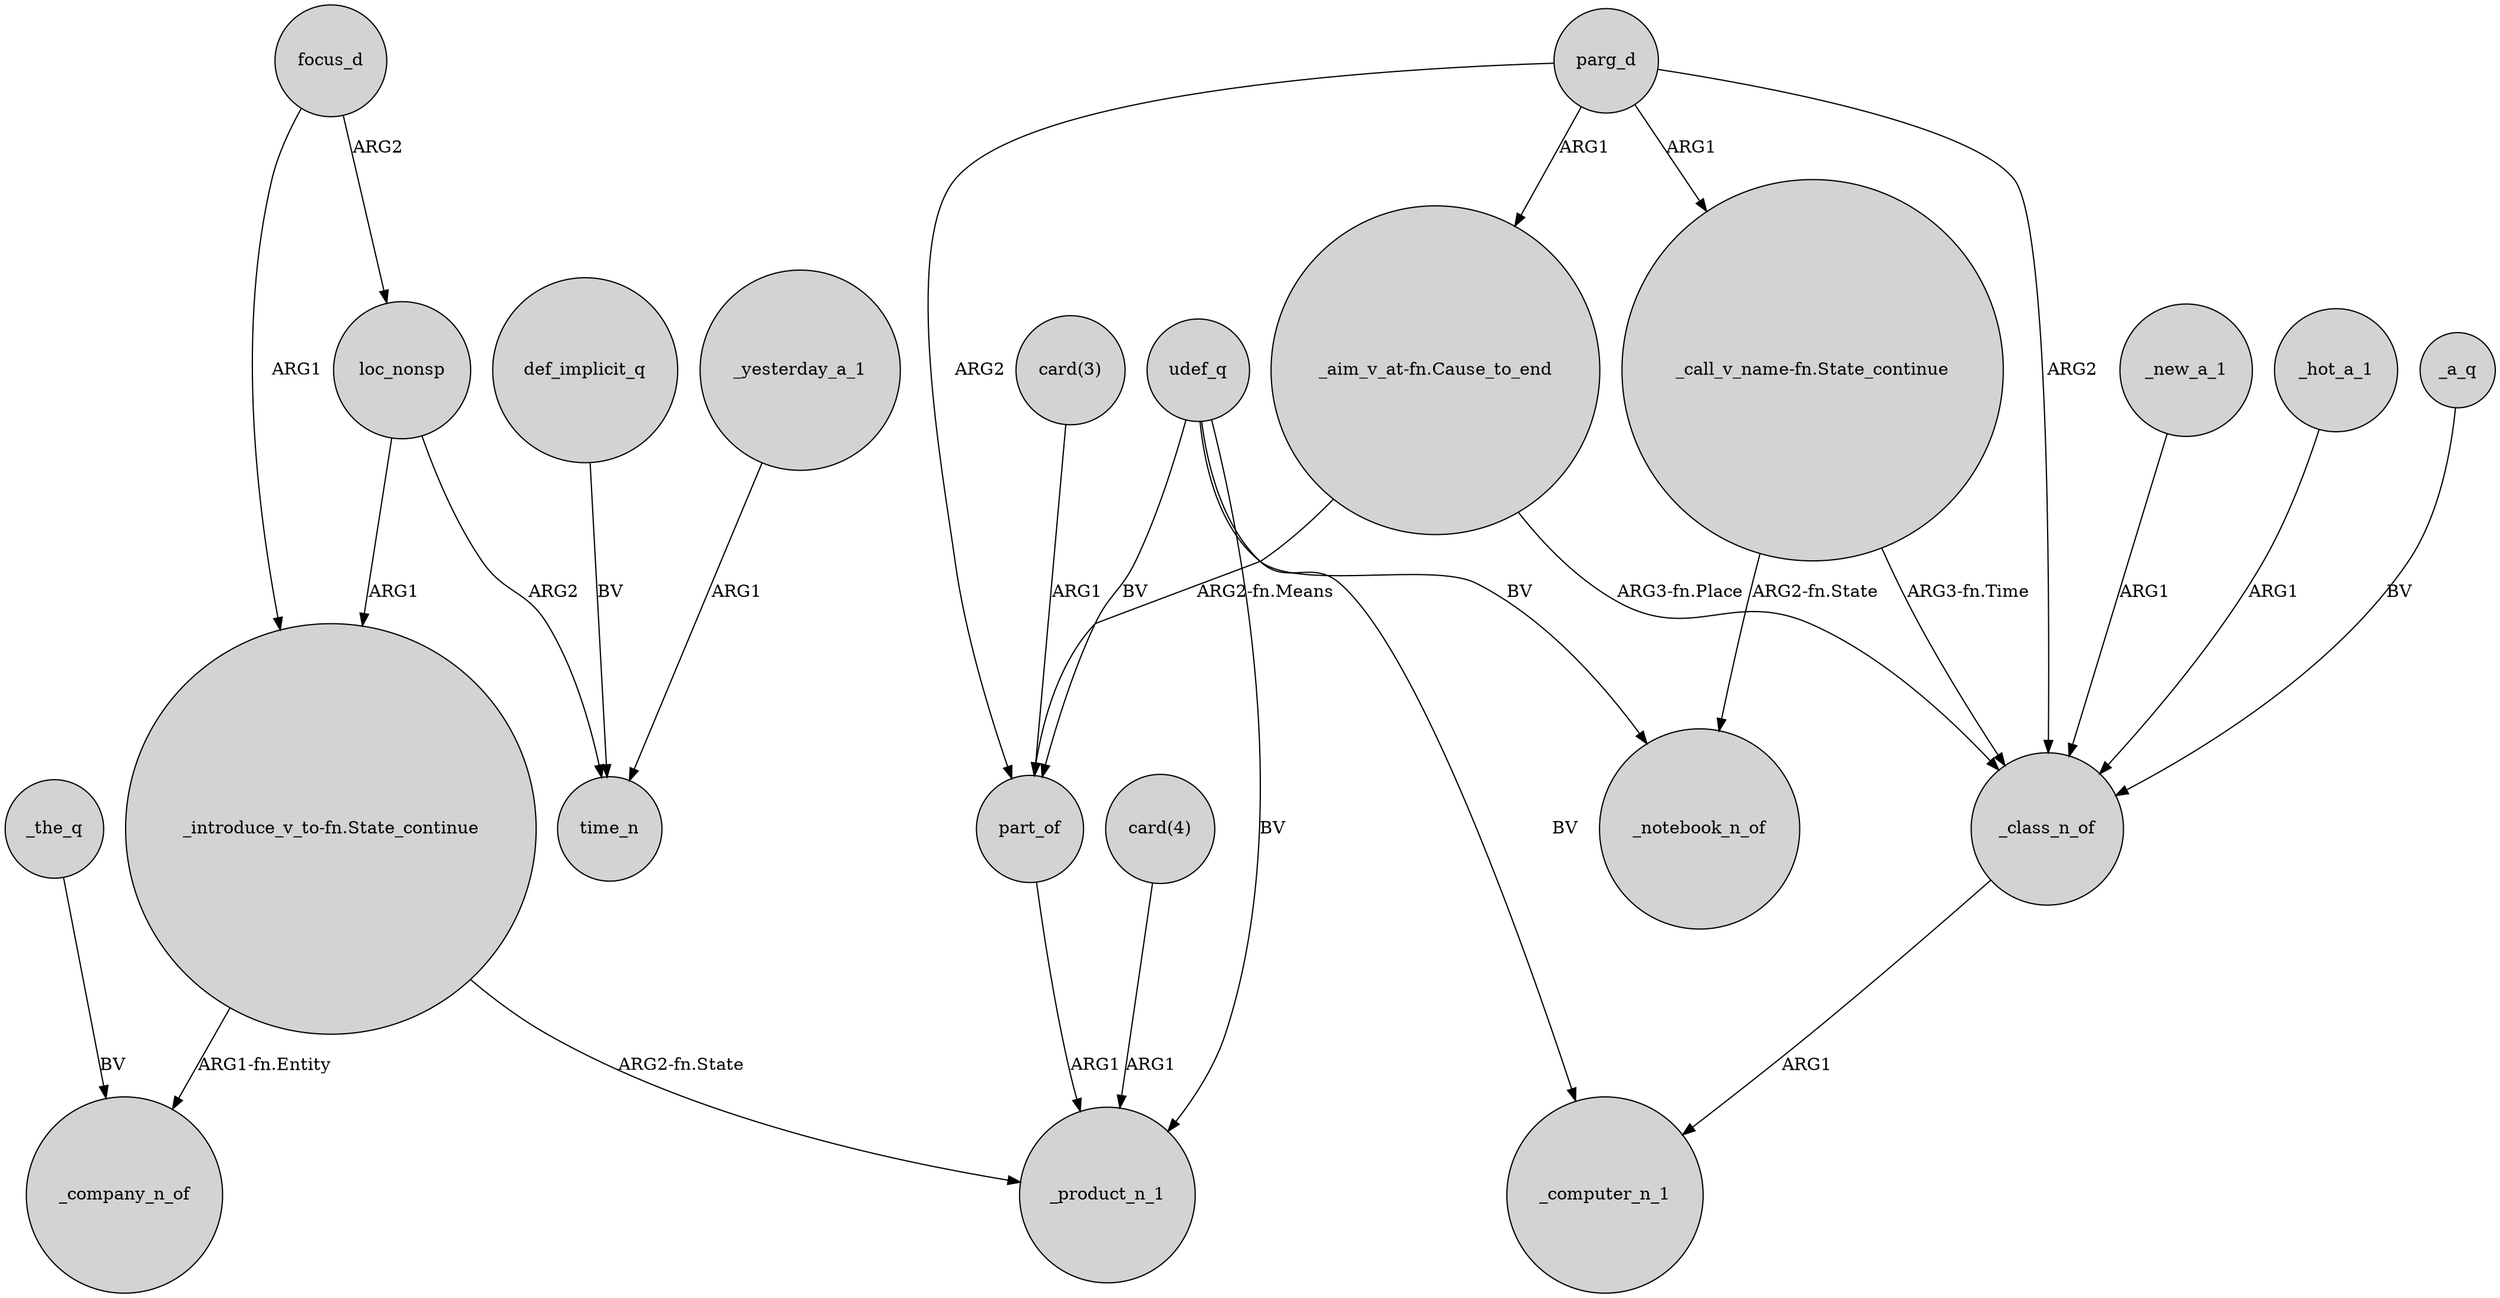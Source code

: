 digraph {
	node [shape=circle style=filled]
	"_call_v_name-fn.State_continue" -> _notebook_n_of [label="ARG2-fn.State"]
	parg_d -> "_call_v_name-fn.State_continue" [label=ARG1]
	udef_q -> part_of [label=BV]
	parg_d -> "_aim_v_at-fn.Cause_to_end" [label=ARG1]
	_new_a_1 -> _class_n_of [label=ARG1]
	focus_d -> "_introduce_v_to-fn.State_continue" [label=ARG1]
	"card(3)" -> part_of [label=ARG1]
	part_of -> _product_n_1 [label=ARG1]
	_yesterday_a_1 -> time_n [label=ARG1]
	_hot_a_1 -> _class_n_of [label=ARG1]
	udef_q -> _product_n_1 [label=BV]
	focus_d -> loc_nonsp [label=ARG2]
	"_introduce_v_to-fn.State_continue" -> _product_n_1 [label="ARG2-fn.State"]
	loc_nonsp -> "_introduce_v_to-fn.State_continue" [label=ARG1]
	parg_d -> part_of [label=ARG2]
	_a_q -> _class_n_of [label=BV]
	udef_q -> _computer_n_1 [label=BV]
	udef_q -> _notebook_n_of [label=BV]
	parg_d -> _class_n_of [label=ARG2]
	_class_n_of -> _computer_n_1 [label=ARG1]
	loc_nonsp -> time_n [label=ARG2]
	"card(4)" -> _product_n_1 [label=ARG1]
	"_call_v_name-fn.State_continue" -> _class_n_of [label="ARG3-fn.Time"]
	"_aim_v_at-fn.Cause_to_end" -> _class_n_of [label="ARG3-fn.Place"]
	_the_q -> _company_n_of [label=BV]
	def_implicit_q -> time_n [label=BV]
	"_introduce_v_to-fn.State_continue" -> _company_n_of [label="ARG1-fn.Entity"]
	"_aim_v_at-fn.Cause_to_end" -> part_of [label="ARG2-fn.Means"]
}
